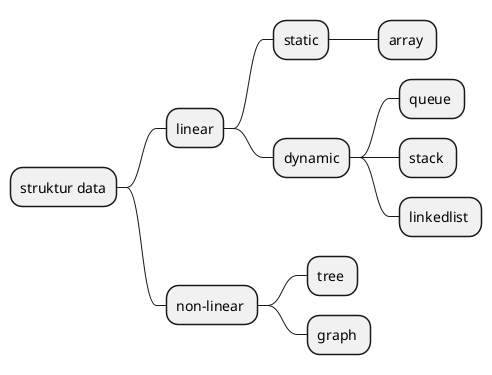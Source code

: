 @startmindmap (struktur data)
* struktur data
** linear
*** static
**** array 
*** dynamic
**** queue 
**** stack 
**** linkedlist 
** non-linear 
*** tree 
*** graph 
@endmindmap
